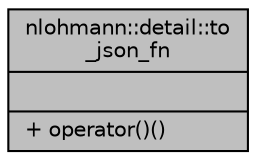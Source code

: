 digraph "nlohmann::detail::to_json_fn"
{
 // INTERACTIVE_SVG=YES
  bgcolor="transparent";
  edge [fontname="Helvetica",fontsize="10",labelfontname="Helvetica",labelfontsize="10"];
  node [fontname="Helvetica",fontsize="10",shape=record];
  Node1 [label="{nlohmann::detail::to\l_json_fn\n||+ operator()()\l}",height=0.2,width=0.4,color="black", fillcolor="grey75", style="filled" fontcolor="black"];
}

